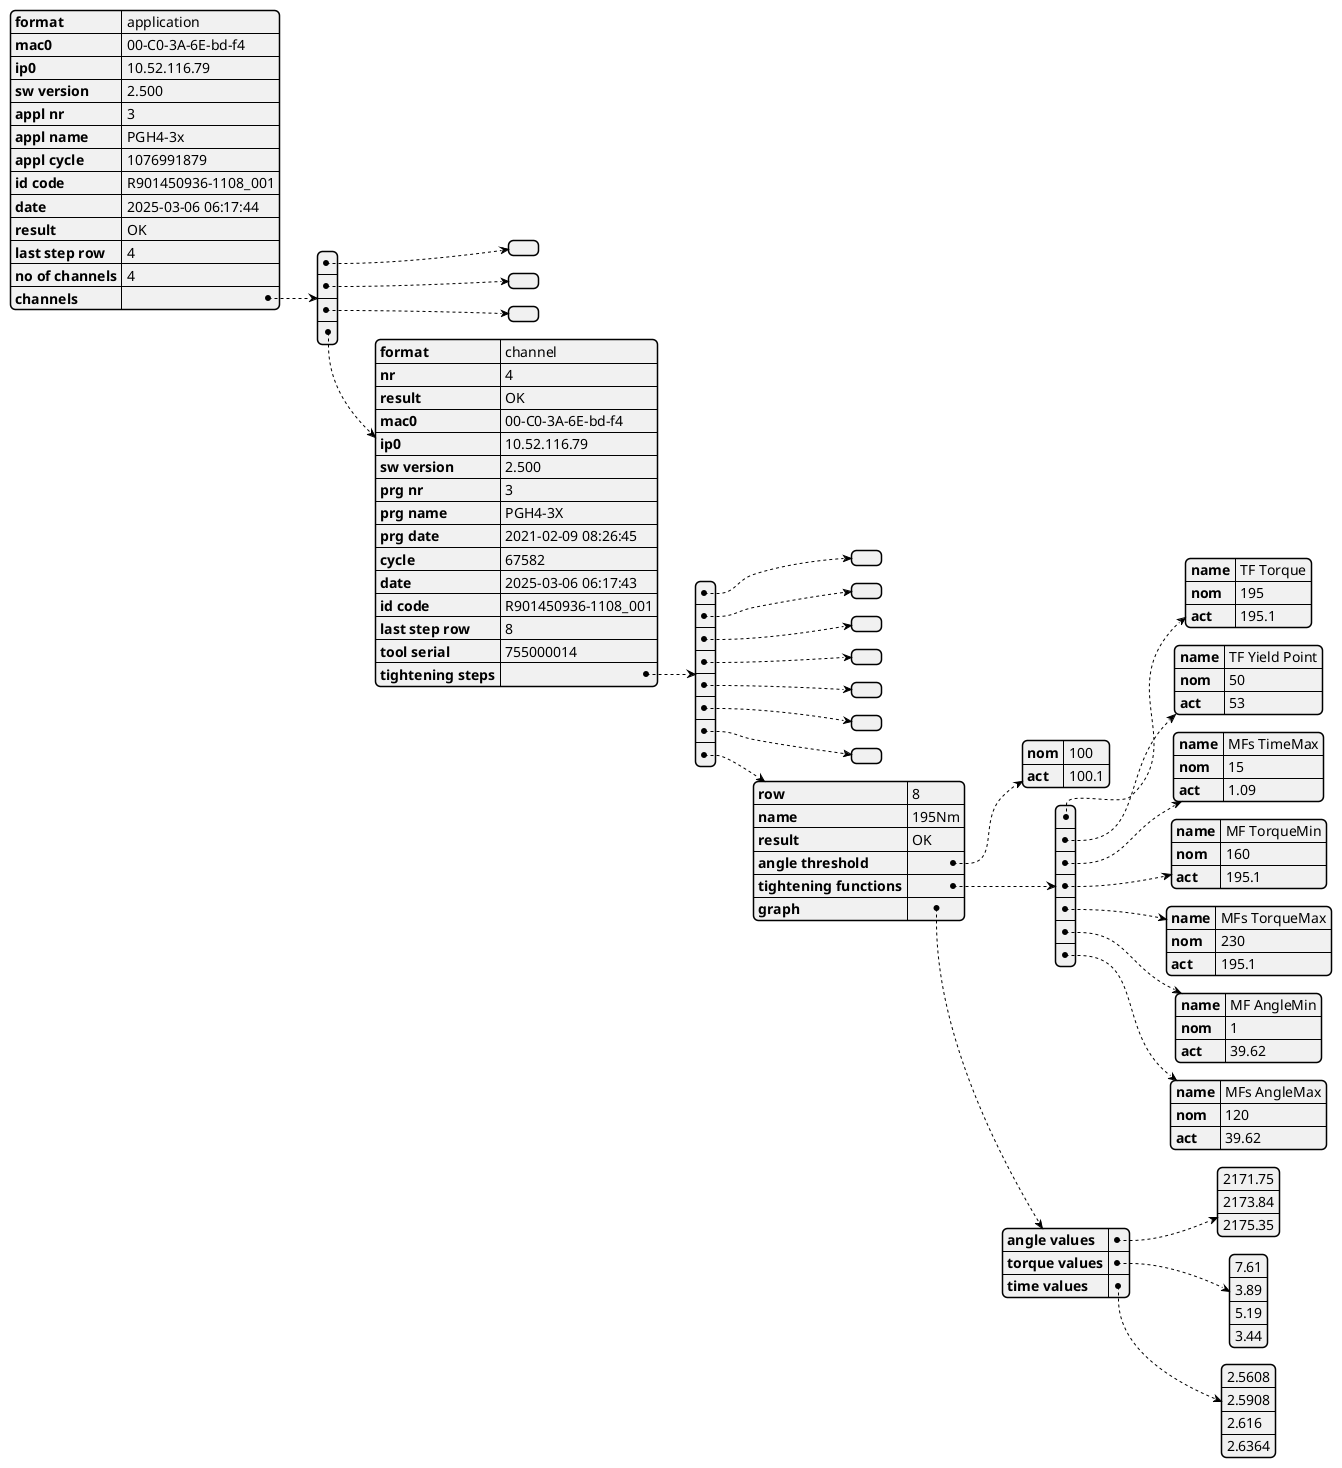 @startjson MOE6_Halle206_GH4
{
  "format": "application",
  "mac0": "00-C0-3A-6E-bd-f4",
  "ip0": "10.52.116.79",
  "sw version": "2.500",
  "appl nr": 3,
  "appl name": "PGH4-3x",
  "appl cycle": 1076991879,
  "id code": "R901450936-1108_001",
  "date": "2025-03-06 06:17:44",
  "result": "OK",
  "last step row": "4",
  "no of channels": 4,
  "channels": [
    {},{},{},
    {
      "format": "channel",
      "nr": 4,
      "result": "OK",
      "mac0": "00-C0-3A-6E-bd-f4",
      "ip0": "10.52.116.79",
      "sw version": "2.500",
      "prg nr": 3,
      "prg name": "PGH4-3X",
      "prg date": "2021-02-09 08:26:45",
      "cycle": 67582,
      "date": "2025-03-06 06:17:43",
      "id code": "R901450936-1108_001",
      "last step row": "8",
      "tool serial": 755000014,
      "tightening steps": [
        {},{},{},{},{},{},{},
        {
          "row": "8",
          "name": "195Nm",
          "result": "OK",
          "angle threshold": { "nom": 100, "act": 100.1 },
          "tightening functions": [
            { "name": "TF Torque", "nom": 195, "act": 195.1 },
            { "name": "TF Yield Point", "nom": 50, "act": 53},
            { "name": "MFs TimeMax", "nom": 15, "act": 1.09 },
            { "name": "MF TorqueMin", "nom": 160, "act": 195.1 },
            { "name": "MFs TorqueMax", "nom": 230, "act": 195.1 },
            { "name": "MF AngleMin","nom": 1,"act": 39.62},
            { "name": "MFs AngleMax","nom": 120, "act": 39.62}
          ],
            "graph": {
                "angle values": [2171.75, 2173.84, 2175.35],
                "torque values": [7.61, 3.89, 5.19, 3.44],
                "time values": [2.5608, 2.5908,2.616, 2.6364]
            }
        }
      ]
    }
  ]
}

@endjson